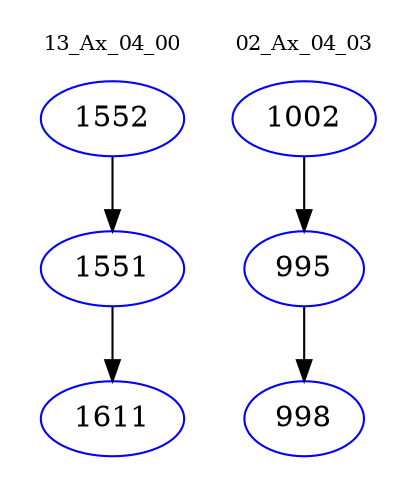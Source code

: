 digraph{
subgraph cluster_0 {
color = white
label = "13_Ax_04_00";
fontsize=10;
T0_1552 [label="1552", color="blue"]
T0_1552 -> T0_1551 [color="black"]
T0_1551 [label="1551", color="blue"]
T0_1551 -> T0_1611 [color="black"]
T0_1611 [label="1611", color="blue"]
}
subgraph cluster_1 {
color = white
label = "02_Ax_04_03";
fontsize=10;
T1_1002 [label="1002", color="blue"]
T1_1002 -> T1_995 [color="black"]
T1_995 [label="995", color="blue"]
T1_995 -> T1_998 [color="black"]
T1_998 [label="998", color="blue"]
}
}
